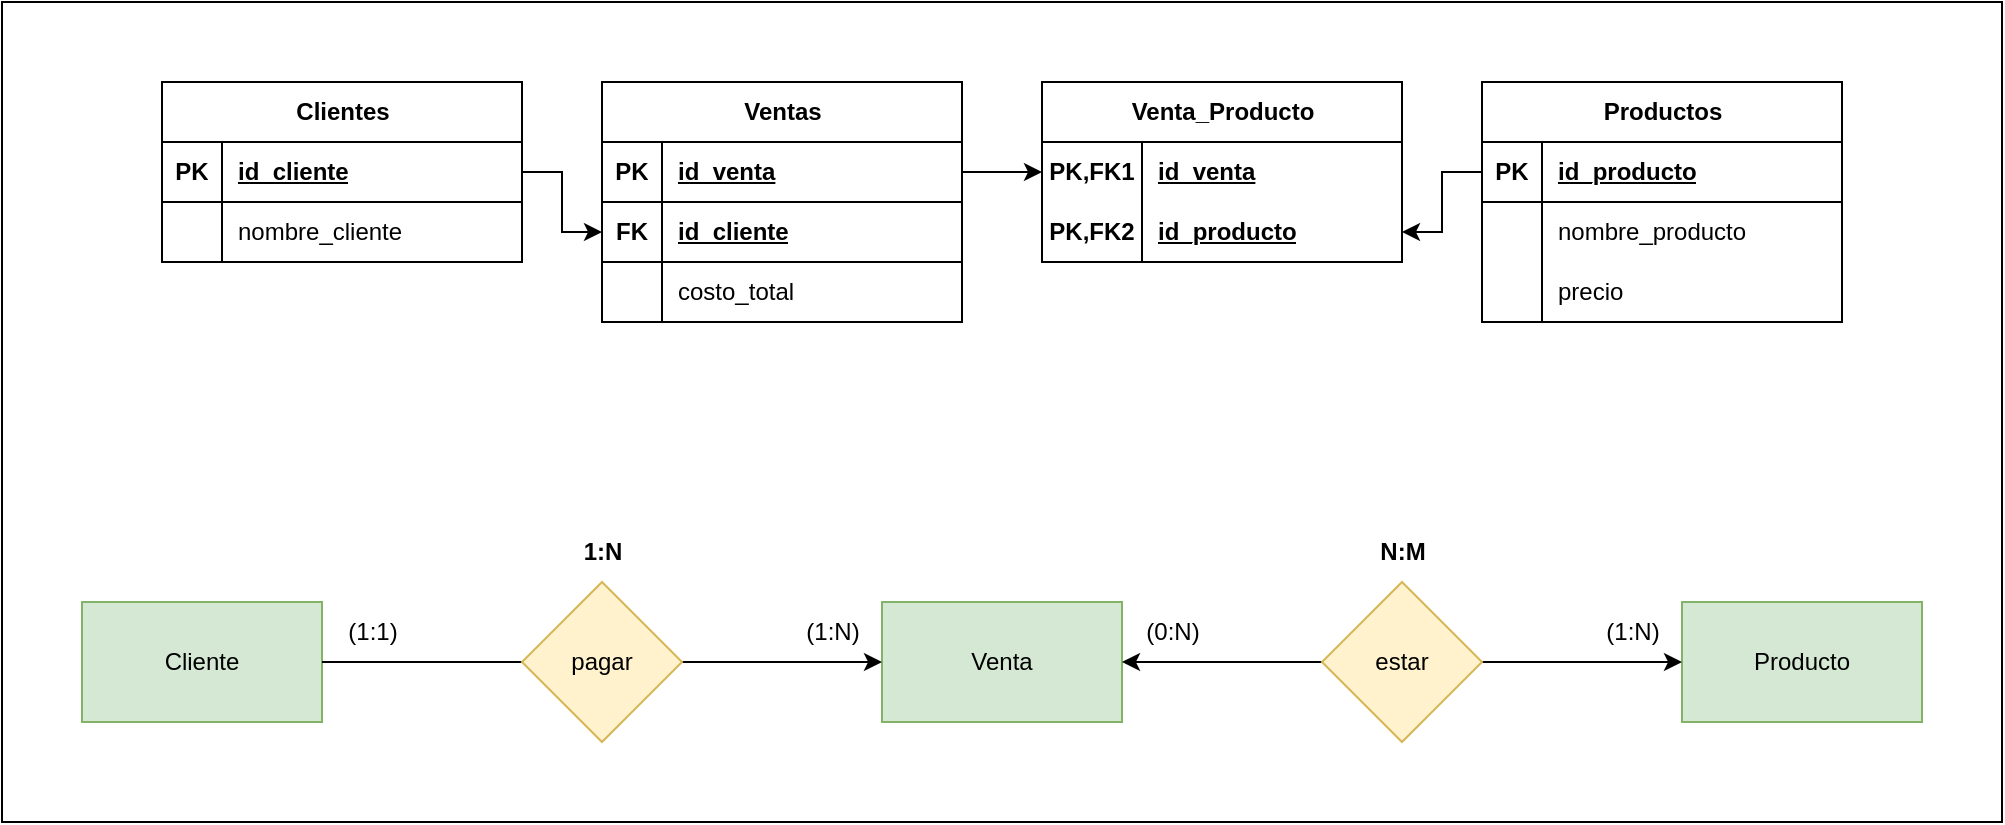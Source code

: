 <mxfile version="26.0.14">
  <diagram name="Page-1" id="DjMnqT6S46hmM5YPpWQ2">
    <mxGraphModel dx="1366" dy="807" grid="1" gridSize="10" guides="1" tooltips="1" connect="1" arrows="1" fold="1" page="1" pageScale="1" pageWidth="850" pageHeight="1100" math="0" shadow="0">
      <root>
        <mxCell id="0" />
        <mxCell id="1" parent="0" />
        <mxCell id="34zIRGmWfTrOzMX1PSR1-80" value="" style="group" parent="1" vertex="1" connectable="0">
          <mxGeometry width="1000" height="410" as="geometry" />
        </mxCell>
        <mxCell id="34zIRGmWfTrOzMX1PSR1-79" value="" style="rounded=0;whiteSpace=wrap;html=1;" parent="34zIRGmWfTrOzMX1PSR1-80" vertex="1">
          <mxGeometry width="1000" height="410" as="geometry" />
        </mxCell>
        <mxCell id="34zIRGmWfTrOzMX1PSR1-16" value="Clientes" style="shape=table;startSize=30;container=1;collapsible=1;childLayout=tableLayout;fixedRows=1;rowLines=0;fontStyle=1;align=center;resizeLast=1;html=1;" parent="34zIRGmWfTrOzMX1PSR1-80" vertex="1">
          <mxGeometry x="80" y="40" width="180" height="90" as="geometry" />
        </mxCell>
        <mxCell id="34zIRGmWfTrOzMX1PSR1-17" value="" style="shape=tableRow;horizontal=0;startSize=0;swimlaneHead=0;swimlaneBody=0;fillColor=none;collapsible=0;dropTarget=0;points=[[0,0.5],[1,0.5]];portConstraint=eastwest;top=0;left=0;right=0;bottom=1;" parent="34zIRGmWfTrOzMX1PSR1-16" vertex="1">
          <mxGeometry y="30" width="180" height="30" as="geometry" />
        </mxCell>
        <mxCell id="34zIRGmWfTrOzMX1PSR1-18" value="PK" style="shape=partialRectangle;connectable=0;fillColor=none;top=0;left=0;bottom=0;right=0;fontStyle=1;overflow=hidden;whiteSpace=wrap;html=1;" parent="34zIRGmWfTrOzMX1PSR1-17" vertex="1">
          <mxGeometry width="30" height="30" as="geometry">
            <mxRectangle width="30" height="30" as="alternateBounds" />
          </mxGeometry>
        </mxCell>
        <mxCell id="34zIRGmWfTrOzMX1PSR1-19" value="id_cliente" style="shape=partialRectangle;connectable=0;fillColor=none;top=0;left=0;bottom=0;right=0;align=left;spacingLeft=6;fontStyle=5;overflow=hidden;whiteSpace=wrap;html=1;" parent="34zIRGmWfTrOzMX1PSR1-17" vertex="1">
          <mxGeometry x="30" width="150" height="30" as="geometry">
            <mxRectangle width="150" height="30" as="alternateBounds" />
          </mxGeometry>
        </mxCell>
        <mxCell id="34zIRGmWfTrOzMX1PSR1-20" value="" style="shape=tableRow;horizontal=0;startSize=0;swimlaneHead=0;swimlaneBody=0;fillColor=none;collapsible=0;dropTarget=0;points=[[0,0.5],[1,0.5]];portConstraint=eastwest;top=0;left=0;right=0;bottom=0;" parent="34zIRGmWfTrOzMX1PSR1-16" vertex="1">
          <mxGeometry y="60" width="180" height="30" as="geometry" />
        </mxCell>
        <mxCell id="34zIRGmWfTrOzMX1PSR1-21" value="" style="shape=partialRectangle;connectable=0;fillColor=none;top=0;left=0;bottom=0;right=0;editable=1;overflow=hidden;whiteSpace=wrap;html=1;" parent="34zIRGmWfTrOzMX1PSR1-20" vertex="1">
          <mxGeometry width="30" height="30" as="geometry">
            <mxRectangle width="30" height="30" as="alternateBounds" />
          </mxGeometry>
        </mxCell>
        <mxCell id="34zIRGmWfTrOzMX1PSR1-22" value="nombre_cliente" style="shape=partialRectangle;connectable=0;fillColor=none;top=0;left=0;bottom=0;right=0;align=left;spacingLeft=6;overflow=hidden;whiteSpace=wrap;html=1;" parent="34zIRGmWfTrOzMX1PSR1-20" vertex="1">
          <mxGeometry x="30" width="150" height="30" as="geometry">
            <mxRectangle width="150" height="30" as="alternateBounds" />
          </mxGeometry>
        </mxCell>
        <mxCell id="34zIRGmWfTrOzMX1PSR1-29" value="Ventas" style="shape=table;startSize=30;container=1;collapsible=1;childLayout=tableLayout;fixedRows=1;rowLines=0;fontStyle=1;align=center;resizeLast=1;html=1;" parent="34zIRGmWfTrOzMX1PSR1-80" vertex="1">
          <mxGeometry x="300" y="40" width="180" height="120" as="geometry" />
        </mxCell>
        <mxCell id="34zIRGmWfTrOzMX1PSR1-30" value="" style="shape=tableRow;horizontal=0;startSize=0;swimlaneHead=0;swimlaneBody=0;fillColor=none;collapsible=0;dropTarget=0;points=[[0,0.5],[1,0.5]];portConstraint=eastwest;top=0;left=0;right=0;bottom=1;" parent="34zIRGmWfTrOzMX1PSR1-29" vertex="1">
          <mxGeometry y="30" width="180" height="30" as="geometry" />
        </mxCell>
        <mxCell id="34zIRGmWfTrOzMX1PSR1-31" value="PK" style="shape=partialRectangle;connectable=0;fillColor=none;top=0;left=0;bottom=0;right=0;fontStyle=1;overflow=hidden;whiteSpace=wrap;html=1;" parent="34zIRGmWfTrOzMX1PSR1-30" vertex="1">
          <mxGeometry width="30" height="30" as="geometry">
            <mxRectangle width="30" height="30" as="alternateBounds" />
          </mxGeometry>
        </mxCell>
        <mxCell id="34zIRGmWfTrOzMX1PSR1-32" value="id_venta" style="shape=partialRectangle;connectable=0;fillColor=none;top=0;left=0;bottom=0;right=0;align=left;spacingLeft=6;fontStyle=5;overflow=hidden;whiteSpace=wrap;html=1;" parent="34zIRGmWfTrOzMX1PSR1-30" vertex="1">
          <mxGeometry x="30" width="150" height="30" as="geometry">
            <mxRectangle width="150" height="30" as="alternateBounds" />
          </mxGeometry>
        </mxCell>
        <mxCell id="34zIRGmWfTrOzMX1PSR1-68" value="" style="shape=tableRow;horizontal=0;startSize=0;swimlaneHead=0;swimlaneBody=0;fillColor=none;collapsible=0;dropTarget=0;points=[[0,0.5],[1,0.5]];portConstraint=eastwest;top=0;left=0;right=0;bottom=1;" parent="34zIRGmWfTrOzMX1PSR1-29" vertex="1">
          <mxGeometry y="60" width="180" height="30" as="geometry" />
        </mxCell>
        <mxCell id="34zIRGmWfTrOzMX1PSR1-69" value="FK" style="shape=partialRectangle;connectable=0;fillColor=none;top=0;left=0;bottom=0;right=0;fontStyle=1;overflow=hidden;whiteSpace=wrap;html=1;" parent="34zIRGmWfTrOzMX1PSR1-68" vertex="1">
          <mxGeometry width="30" height="30" as="geometry">
            <mxRectangle width="30" height="30" as="alternateBounds" />
          </mxGeometry>
        </mxCell>
        <mxCell id="34zIRGmWfTrOzMX1PSR1-70" value="id_cliente" style="shape=partialRectangle;connectable=0;fillColor=none;top=0;left=0;bottom=0;right=0;align=left;spacingLeft=6;fontStyle=5;overflow=hidden;whiteSpace=wrap;html=1;" parent="34zIRGmWfTrOzMX1PSR1-68" vertex="1">
          <mxGeometry x="30" width="150" height="30" as="geometry">
            <mxRectangle width="150" height="30" as="alternateBounds" />
          </mxGeometry>
        </mxCell>
        <mxCell id="34zIRGmWfTrOzMX1PSR1-33" value="" style="shape=tableRow;horizontal=0;startSize=0;swimlaneHead=0;swimlaneBody=0;fillColor=none;collapsible=0;dropTarget=0;points=[[0,0.5],[1,0.5]];portConstraint=eastwest;top=0;left=0;right=0;bottom=0;" parent="34zIRGmWfTrOzMX1PSR1-29" vertex="1">
          <mxGeometry y="90" width="180" height="30" as="geometry" />
        </mxCell>
        <mxCell id="34zIRGmWfTrOzMX1PSR1-34" value="" style="shape=partialRectangle;connectable=0;fillColor=none;top=0;left=0;bottom=0;right=0;editable=1;overflow=hidden;whiteSpace=wrap;html=1;" parent="34zIRGmWfTrOzMX1PSR1-33" vertex="1">
          <mxGeometry width="30" height="30" as="geometry">
            <mxRectangle width="30" height="30" as="alternateBounds" />
          </mxGeometry>
        </mxCell>
        <mxCell id="34zIRGmWfTrOzMX1PSR1-35" value="costo_total" style="shape=partialRectangle;connectable=0;fillColor=none;top=0;left=0;bottom=0;right=0;align=left;spacingLeft=6;overflow=hidden;whiteSpace=wrap;html=1;" parent="34zIRGmWfTrOzMX1PSR1-33" vertex="1">
          <mxGeometry x="30" width="150" height="30" as="geometry">
            <mxRectangle width="150" height="30" as="alternateBounds" />
          </mxGeometry>
        </mxCell>
        <mxCell id="34zIRGmWfTrOzMX1PSR1-42" value="Venta_Producto" style="shape=table;startSize=30;container=1;collapsible=1;childLayout=tableLayout;fixedRows=1;rowLines=0;fontStyle=1;align=center;resizeLast=1;html=1;" parent="34zIRGmWfTrOzMX1PSR1-80" vertex="1">
          <mxGeometry x="520" y="40" width="180" height="90" as="geometry" />
        </mxCell>
        <mxCell id="34zIRGmWfTrOzMX1PSR1-43" value="" style="shape=tableRow;horizontal=0;startSize=0;swimlaneHead=0;swimlaneBody=0;fillColor=none;collapsible=0;dropTarget=0;points=[[0,0.5],[1,0.5]];portConstraint=eastwest;top=0;left=0;right=0;bottom=0;" parent="34zIRGmWfTrOzMX1PSR1-42" vertex="1">
          <mxGeometry y="30" width="180" height="30" as="geometry" />
        </mxCell>
        <mxCell id="34zIRGmWfTrOzMX1PSR1-44" value="PK,FK1" style="shape=partialRectangle;connectable=0;fillColor=none;top=0;left=0;bottom=0;right=0;fontStyle=1;overflow=hidden;whiteSpace=wrap;html=1;" parent="34zIRGmWfTrOzMX1PSR1-43" vertex="1">
          <mxGeometry width="50" height="30" as="geometry">
            <mxRectangle width="50" height="30" as="alternateBounds" />
          </mxGeometry>
        </mxCell>
        <mxCell id="34zIRGmWfTrOzMX1PSR1-45" value="id_venta" style="shape=partialRectangle;connectable=0;fillColor=none;top=0;left=0;bottom=0;right=0;align=left;spacingLeft=6;fontStyle=5;overflow=hidden;whiteSpace=wrap;html=1;" parent="34zIRGmWfTrOzMX1PSR1-43" vertex="1">
          <mxGeometry x="50" width="130" height="30" as="geometry">
            <mxRectangle width="130" height="30" as="alternateBounds" />
          </mxGeometry>
        </mxCell>
        <mxCell id="34zIRGmWfTrOzMX1PSR1-72" value="" style="shape=tableRow;horizontal=0;startSize=0;swimlaneHead=0;swimlaneBody=0;fillColor=none;collapsible=0;dropTarget=0;points=[[0,0.5],[1,0.5]];portConstraint=eastwest;top=0;left=0;right=0;bottom=0;" parent="34zIRGmWfTrOzMX1PSR1-42" vertex="1">
          <mxGeometry y="60" width="180" height="30" as="geometry" />
        </mxCell>
        <mxCell id="34zIRGmWfTrOzMX1PSR1-73" value="PK,FK2" style="shape=partialRectangle;connectable=0;fillColor=none;top=0;left=0;bottom=0;right=0;fontStyle=1;overflow=hidden;whiteSpace=wrap;html=1;" parent="34zIRGmWfTrOzMX1PSR1-72" vertex="1">
          <mxGeometry width="50" height="30" as="geometry">
            <mxRectangle width="50" height="30" as="alternateBounds" />
          </mxGeometry>
        </mxCell>
        <mxCell id="34zIRGmWfTrOzMX1PSR1-74" value="id_producto" style="shape=partialRectangle;connectable=0;fillColor=none;top=0;left=0;bottom=0;right=0;align=left;spacingLeft=6;fontStyle=5;overflow=hidden;whiteSpace=wrap;html=1;" parent="34zIRGmWfTrOzMX1PSR1-72" vertex="1">
          <mxGeometry x="50" width="130" height="30" as="geometry">
            <mxRectangle width="130" height="30" as="alternateBounds" />
          </mxGeometry>
        </mxCell>
        <mxCell id="34zIRGmWfTrOzMX1PSR1-55" value="Productos" style="shape=table;startSize=30;container=1;collapsible=1;childLayout=tableLayout;fixedRows=1;rowLines=0;fontStyle=1;align=center;resizeLast=1;html=1;" parent="34zIRGmWfTrOzMX1PSR1-80" vertex="1">
          <mxGeometry x="740" y="40" width="180" height="120" as="geometry" />
        </mxCell>
        <mxCell id="34zIRGmWfTrOzMX1PSR1-56" value="" style="shape=tableRow;horizontal=0;startSize=0;swimlaneHead=0;swimlaneBody=0;fillColor=none;collapsible=0;dropTarget=0;points=[[0,0.5],[1,0.5]];portConstraint=eastwest;top=0;left=0;right=0;bottom=1;" parent="34zIRGmWfTrOzMX1PSR1-55" vertex="1">
          <mxGeometry y="30" width="180" height="30" as="geometry" />
        </mxCell>
        <mxCell id="34zIRGmWfTrOzMX1PSR1-57" value="PK" style="shape=partialRectangle;connectable=0;fillColor=none;top=0;left=0;bottom=0;right=0;fontStyle=1;overflow=hidden;whiteSpace=wrap;html=1;" parent="34zIRGmWfTrOzMX1PSR1-56" vertex="1">
          <mxGeometry width="30" height="30" as="geometry">
            <mxRectangle width="30" height="30" as="alternateBounds" />
          </mxGeometry>
        </mxCell>
        <mxCell id="34zIRGmWfTrOzMX1PSR1-58" value="id_producto" style="shape=partialRectangle;connectable=0;fillColor=none;top=0;left=0;bottom=0;right=0;align=left;spacingLeft=6;fontStyle=5;overflow=hidden;whiteSpace=wrap;html=1;" parent="34zIRGmWfTrOzMX1PSR1-56" vertex="1">
          <mxGeometry x="30" width="150" height="30" as="geometry">
            <mxRectangle width="150" height="30" as="alternateBounds" />
          </mxGeometry>
        </mxCell>
        <mxCell id="34zIRGmWfTrOzMX1PSR1-59" value="" style="shape=tableRow;horizontal=0;startSize=0;swimlaneHead=0;swimlaneBody=0;fillColor=none;collapsible=0;dropTarget=0;points=[[0,0.5],[1,0.5]];portConstraint=eastwest;top=0;left=0;right=0;bottom=0;" parent="34zIRGmWfTrOzMX1PSR1-55" vertex="1">
          <mxGeometry y="60" width="180" height="30" as="geometry" />
        </mxCell>
        <mxCell id="34zIRGmWfTrOzMX1PSR1-60" value="" style="shape=partialRectangle;connectable=0;fillColor=none;top=0;left=0;bottom=0;right=0;editable=1;overflow=hidden;whiteSpace=wrap;html=1;" parent="34zIRGmWfTrOzMX1PSR1-59" vertex="1">
          <mxGeometry width="30" height="30" as="geometry">
            <mxRectangle width="30" height="30" as="alternateBounds" />
          </mxGeometry>
        </mxCell>
        <mxCell id="34zIRGmWfTrOzMX1PSR1-61" value="nombre_producto" style="shape=partialRectangle;connectable=0;fillColor=none;top=0;left=0;bottom=0;right=0;align=left;spacingLeft=6;overflow=hidden;whiteSpace=wrap;html=1;" parent="34zIRGmWfTrOzMX1PSR1-59" vertex="1">
          <mxGeometry x="30" width="150" height="30" as="geometry">
            <mxRectangle width="150" height="30" as="alternateBounds" />
          </mxGeometry>
        </mxCell>
        <mxCell id="34zIRGmWfTrOzMX1PSR1-62" value="" style="shape=tableRow;horizontal=0;startSize=0;swimlaneHead=0;swimlaneBody=0;fillColor=none;collapsible=0;dropTarget=0;points=[[0,0.5],[1,0.5]];portConstraint=eastwest;top=0;left=0;right=0;bottom=0;" parent="34zIRGmWfTrOzMX1PSR1-55" vertex="1">
          <mxGeometry y="90" width="180" height="30" as="geometry" />
        </mxCell>
        <mxCell id="34zIRGmWfTrOzMX1PSR1-63" value="" style="shape=partialRectangle;connectable=0;fillColor=none;top=0;left=0;bottom=0;right=0;editable=1;overflow=hidden;whiteSpace=wrap;html=1;" parent="34zIRGmWfTrOzMX1PSR1-62" vertex="1">
          <mxGeometry width="30" height="30" as="geometry">
            <mxRectangle width="30" height="30" as="alternateBounds" />
          </mxGeometry>
        </mxCell>
        <mxCell id="34zIRGmWfTrOzMX1PSR1-64" value="precio" style="shape=partialRectangle;connectable=0;fillColor=none;top=0;left=0;bottom=0;right=0;align=left;spacingLeft=6;overflow=hidden;whiteSpace=wrap;html=1;" parent="34zIRGmWfTrOzMX1PSR1-62" vertex="1">
          <mxGeometry x="30" width="150" height="30" as="geometry">
            <mxRectangle width="150" height="30" as="alternateBounds" />
          </mxGeometry>
        </mxCell>
        <mxCell id="34zIRGmWfTrOzMX1PSR1-71" style="edgeStyle=orthogonalEdgeStyle;rounded=0;orthogonalLoop=1;jettySize=auto;html=1;exitX=1;exitY=0.5;exitDx=0;exitDy=0;entryX=0;entryY=0.5;entryDx=0;entryDy=0;" parent="34zIRGmWfTrOzMX1PSR1-80" source="34zIRGmWfTrOzMX1PSR1-17" target="34zIRGmWfTrOzMX1PSR1-68" edge="1">
          <mxGeometry relative="1" as="geometry" />
        </mxCell>
        <mxCell id="34zIRGmWfTrOzMX1PSR1-75" style="edgeStyle=orthogonalEdgeStyle;rounded=0;orthogonalLoop=1;jettySize=auto;html=1;exitX=0;exitY=0.5;exitDx=0;exitDy=0;entryX=1;entryY=0.5;entryDx=0;entryDy=0;" parent="34zIRGmWfTrOzMX1PSR1-80" source="34zIRGmWfTrOzMX1PSR1-56" target="34zIRGmWfTrOzMX1PSR1-72" edge="1">
          <mxGeometry relative="1" as="geometry" />
        </mxCell>
        <mxCell id="34zIRGmWfTrOzMX1PSR1-76" style="edgeStyle=orthogonalEdgeStyle;rounded=0;orthogonalLoop=1;jettySize=auto;html=1;exitX=1;exitY=0.5;exitDx=0;exitDy=0;entryX=0;entryY=0.5;entryDx=0;entryDy=0;" parent="34zIRGmWfTrOzMX1PSR1-80" source="34zIRGmWfTrOzMX1PSR1-30" target="34zIRGmWfTrOzMX1PSR1-43" edge="1">
          <mxGeometry relative="1" as="geometry" />
        </mxCell>
        <mxCell id="34zIRGmWfTrOzMX1PSR1-1" value="Cliente" style="rounded=0;whiteSpace=wrap;html=1;fillColor=#d5e8d4;strokeColor=#82b366;" parent="34zIRGmWfTrOzMX1PSR1-80" vertex="1">
          <mxGeometry x="40" y="300" width="120" height="60" as="geometry" />
        </mxCell>
        <mxCell id="34zIRGmWfTrOzMX1PSR1-2" value="Venta" style="rounded=0;whiteSpace=wrap;html=1;fillColor=#d5e8d4;strokeColor=#82b366;" parent="34zIRGmWfTrOzMX1PSR1-80" vertex="1">
          <mxGeometry x="440" y="300" width="120" height="60" as="geometry" />
        </mxCell>
        <mxCell id="34zIRGmWfTrOzMX1PSR1-3" value="Producto" style="rounded=0;whiteSpace=wrap;html=1;fillColor=#d5e8d4;strokeColor=#82b366;" parent="34zIRGmWfTrOzMX1PSR1-80" vertex="1">
          <mxGeometry x="840" y="300" width="120" height="60" as="geometry" />
        </mxCell>
        <mxCell id="34zIRGmWfTrOzMX1PSR1-8" style="edgeStyle=orthogonalEdgeStyle;rounded=0;orthogonalLoop=1;jettySize=auto;html=1;exitX=1;exitY=0.5;exitDx=0;exitDy=0;entryX=0;entryY=0.5;entryDx=0;entryDy=0;" parent="34zIRGmWfTrOzMX1PSR1-80" source="34zIRGmWfTrOzMX1PSR1-4" target="34zIRGmWfTrOzMX1PSR1-2" edge="1">
          <mxGeometry relative="1" as="geometry" />
        </mxCell>
        <mxCell id="34zIRGmWfTrOzMX1PSR1-9" style="edgeStyle=orthogonalEdgeStyle;rounded=0;orthogonalLoop=1;jettySize=auto;html=1;exitX=0;exitY=0.5;exitDx=0;exitDy=0;entryX=1;entryY=0.5;entryDx=0;entryDy=0;endArrow=none;startFill=0;" parent="34zIRGmWfTrOzMX1PSR1-80" source="34zIRGmWfTrOzMX1PSR1-4" target="34zIRGmWfTrOzMX1PSR1-1" edge="1">
          <mxGeometry relative="1" as="geometry" />
        </mxCell>
        <mxCell id="34zIRGmWfTrOzMX1PSR1-4" value="pagar" style="rhombus;whiteSpace=wrap;html=1;fillColor=#fff2cc;strokeColor=#d6b656;" parent="34zIRGmWfTrOzMX1PSR1-80" vertex="1">
          <mxGeometry x="260" y="290" width="80" height="80" as="geometry" />
        </mxCell>
        <mxCell id="34zIRGmWfTrOzMX1PSR1-6" style="edgeStyle=orthogonalEdgeStyle;rounded=0;orthogonalLoop=1;jettySize=auto;html=1;exitX=1;exitY=0.5;exitDx=0;exitDy=0;entryX=0;entryY=0.5;entryDx=0;entryDy=0;" parent="34zIRGmWfTrOzMX1PSR1-80" source="34zIRGmWfTrOzMX1PSR1-5" target="34zIRGmWfTrOzMX1PSR1-3" edge="1">
          <mxGeometry relative="1" as="geometry" />
        </mxCell>
        <mxCell id="34zIRGmWfTrOzMX1PSR1-7" style="edgeStyle=orthogonalEdgeStyle;rounded=0;orthogonalLoop=1;jettySize=auto;html=1;exitX=0;exitY=0.5;exitDx=0;exitDy=0;entryX=1;entryY=0.5;entryDx=0;entryDy=0;" parent="34zIRGmWfTrOzMX1PSR1-80" source="34zIRGmWfTrOzMX1PSR1-5" target="34zIRGmWfTrOzMX1PSR1-2" edge="1">
          <mxGeometry relative="1" as="geometry" />
        </mxCell>
        <mxCell id="34zIRGmWfTrOzMX1PSR1-5" value="estar" style="rhombus;whiteSpace=wrap;html=1;fillColor=#fff2cc;strokeColor=#d6b656;" parent="34zIRGmWfTrOzMX1PSR1-80" vertex="1">
          <mxGeometry x="660" y="290" width="80" height="80" as="geometry" />
        </mxCell>
        <mxCell id="34zIRGmWfTrOzMX1PSR1-10" value="(1:N)" style="text;html=1;align=center;verticalAlign=middle;resizable=0;points=[];autosize=1;strokeColor=none;fillColor=none;" parent="34zIRGmWfTrOzMX1PSR1-80" vertex="1">
          <mxGeometry x="390" y="300" width="50" height="30" as="geometry" />
        </mxCell>
        <mxCell id="34zIRGmWfTrOzMX1PSR1-11" value="(1:1)" style="text;html=1;align=center;verticalAlign=middle;resizable=0;points=[];autosize=1;strokeColor=none;fillColor=none;" parent="34zIRGmWfTrOzMX1PSR1-80" vertex="1">
          <mxGeometry x="160" y="300" width="50" height="30" as="geometry" />
        </mxCell>
        <mxCell id="34zIRGmWfTrOzMX1PSR1-12" value="1:N" style="text;html=1;align=center;verticalAlign=middle;resizable=0;points=[];autosize=1;strokeColor=none;fillColor=none;fontStyle=1" parent="34zIRGmWfTrOzMX1PSR1-80" vertex="1">
          <mxGeometry x="280" y="260" width="40" height="30" as="geometry" />
        </mxCell>
        <mxCell id="34zIRGmWfTrOzMX1PSR1-13" value="(1:N)" style="text;html=1;align=center;verticalAlign=middle;resizable=0;points=[];autosize=1;strokeColor=none;fillColor=none;" parent="34zIRGmWfTrOzMX1PSR1-80" vertex="1">
          <mxGeometry x="790" y="300" width="50" height="30" as="geometry" />
        </mxCell>
        <mxCell id="34zIRGmWfTrOzMX1PSR1-14" value="(0:N)" style="text;html=1;align=center;verticalAlign=middle;resizable=0;points=[];autosize=1;strokeColor=none;fillColor=none;" parent="34zIRGmWfTrOzMX1PSR1-80" vertex="1">
          <mxGeometry x="560" y="300" width="50" height="30" as="geometry" />
        </mxCell>
        <mxCell id="34zIRGmWfTrOzMX1PSR1-15" value="N:M" style="text;html=1;align=center;verticalAlign=middle;resizable=0;points=[];autosize=1;strokeColor=none;fillColor=none;fontStyle=1" parent="34zIRGmWfTrOzMX1PSR1-80" vertex="1">
          <mxGeometry x="675" y="260" width="50" height="30" as="geometry" />
        </mxCell>
      </root>
    </mxGraphModel>
  </diagram>
</mxfile>
